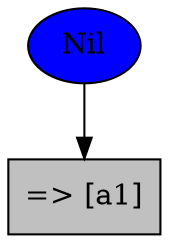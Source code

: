digraph g {
ordering=out;n0[label="Nil",fillcolor=blue,style=filled,shape=ellipse];
n1[label=" =\> [a1]",fillcolor=gray,style=filled,shape=record];
n0 -> n1;
}

